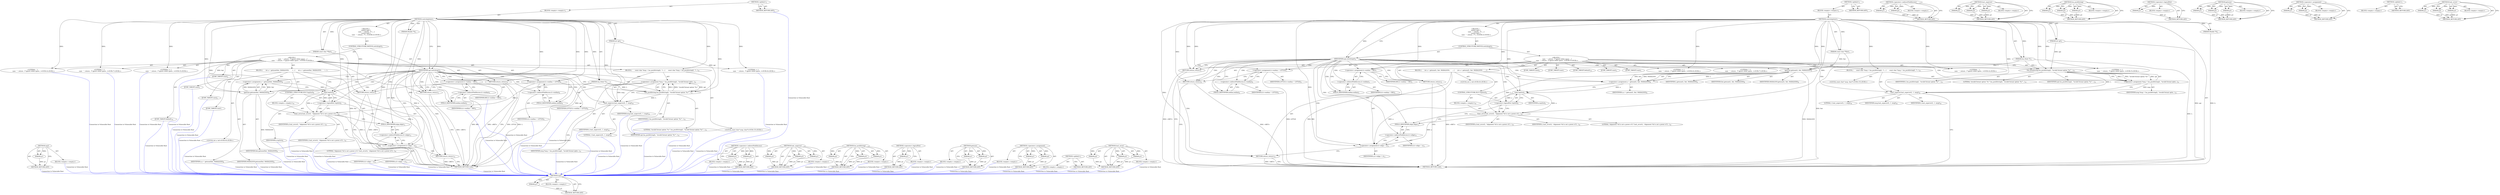 digraph "luaL_error" {
vulnerable_125 [label=<(METHOD,isp2)>];
vulnerable_126 [label=<(PARAM,p1)>];
vulnerable_127 [label=<(BLOCK,&lt;empty&gt;,&lt;empty&gt;)>];
vulnerable_128 [label=<(METHOD_RETURN,ANY)>];
vulnerable_6 [label=<(METHOD,&lt;global&gt;)<SUB>1</SUB>>];
vulnerable_7 [label=<(BLOCK,&lt;empty&gt;,&lt;empty&gt;)<SUB>1</SUB>>];
vulnerable_8 [label=<(METHOD,controloptions)<SUB>1</SUB>>];
vulnerable_9 [label=<(PARAM,lua_State *L)<SUB>1</SUB>>];
vulnerable_10 [label=<(PARAM,int opt)<SUB>1</SUB>>];
vulnerable_11 [label=<(PARAM,const char **fmt)<SUB>1</SUB>>];
vulnerable_12 [label=<(PARAM,Header *h)<SUB>2</SUB>>];
vulnerable_13 [label="<(BLOCK,{
  switch (opt) {
    case  ' ': return;  /* i...,{
  switch (opt) {
    case  ' ': return;  /* i...)<SUB>2</SUB>>"];
vulnerable_14 [label=<(CONTROL_STRUCTURE,SWITCH,switch(opt))<SUB>3</SUB>>];
vulnerable_15 [label=<(IDENTIFIER,opt,switch(opt))<SUB>3</SUB>>];
vulnerable_16 [label="<(BLOCK,{
    case  ' ': return;  /* ignore white space...,{
    case  ' ': return;  /* ignore white space...)<SUB>3</SUB>>"];
vulnerable_17 [label=<(JUMP_TARGET,case)<SUB>4</SUB>>];
vulnerable_18 [label="<(LITERAL,' ',{
    case  ' ': return;  /* ignore white space...)<SUB>4</SUB>>"];
vulnerable_19 [label=<(RETURN,return;,return;)<SUB>4</SUB>>];
vulnerable_20 [label=<(JUMP_TARGET,case)<SUB>5</SUB>>];
vulnerable_21 [label="<(LITERAL,'&gt;',{
    case  ' ': return;  /* ignore white space...)<SUB>5</SUB>>"];
vulnerable_22 [label=<(&lt;operator&gt;.assignment,h-&gt;endian = BIG)<SUB>5</SUB>>];
vulnerable_23 [label=<(&lt;operator&gt;.indirectFieldAccess,h-&gt;endian)<SUB>5</SUB>>];
vulnerable_24 [label=<(IDENTIFIER,h,h-&gt;endian = BIG)<SUB>5</SUB>>];
vulnerable_25 [label=<(FIELD_IDENTIFIER,endian,endian)<SUB>5</SUB>>];
vulnerable_26 [label=<(IDENTIFIER,BIG,h-&gt;endian = BIG)<SUB>5</SUB>>];
vulnerable_27 [label=<(RETURN,return;,return;)<SUB>5</SUB>>];
vulnerable_28 [label=<(JUMP_TARGET,case)<SUB>6</SUB>>];
vulnerable_29 [label="<(LITERAL,'&lt;',{
    case  ' ': return;  /* ignore white space...)<SUB>6</SUB>>"];
vulnerable_30 [label=<(&lt;operator&gt;.assignment,h-&gt;endian = LITTLE)<SUB>6</SUB>>];
vulnerable_31 [label=<(&lt;operator&gt;.indirectFieldAccess,h-&gt;endian)<SUB>6</SUB>>];
vulnerable_32 [label=<(IDENTIFIER,h,h-&gt;endian = LITTLE)<SUB>6</SUB>>];
vulnerable_33 [label=<(FIELD_IDENTIFIER,endian,endian)<SUB>6</SUB>>];
vulnerable_34 [label=<(IDENTIFIER,LITTLE,h-&gt;endian = LITTLE)<SUB>6</SUB>>];
vulnerable_35 [label=<(RETURN,return;,return;)<SUB>6</SUB>>];
vulnerable_36 [label=<(JUMP_TARGET,case)<SUB>7</SUB>>];
vulnerable_37 [label="<(LITERAL,'!',{
    case  ' ': return;  /* ignore white space...)<SUB>7</SUB>>"];
vulnerable_38 [label=<(BLOCK,{
      int a = getnum(L, fmt, MAXALIGN);
     ...,{
      int a = getnum(L, fmt, MAXALIGN);
     ...)<SUB>7</SUB>>];
vulnerable_39 [label="<(LOCAL,int a: int)<SUB>8</SUB>>"];
vulnerable_40 [label=<(&lt;operator&gt;.assignment,a = getnum(L, fmt, MAXALIGN))<SUB>8</SUB>>];
vulnerable_41 [label=<(IDENTIFIER,a,a = getnum(L, fmt, MAXALIGN))<SUB>8</SUB>>];
vulnerable_42 [label=<(getnum,getnum(L, fmt, MAXALIGN))<SUB>8</SUB>>];
vulnerable_43 [label=<(IDENTIFIER,L,getnum(L, fmt, MAXALIGN))<SUB>8</SUB>>];
vulnerable_44 [label=<(IDENTIFIER,fmt,getnum(L, fmt, MAXALIGN))<SUB>8</SUB>>];
vulnerable_45 [label=<(IDENTIFIER,MAXALIGN,getnum(L, fmt, MAXALIGN))<SUB>8</SUB>>];
vulnerable_46 [label=<(CONTROL_STRUCTURE,IF,if (!isp2(a)))<SUB>9</SUB>>];
vulnerable_47 [label=<(&lt;operator&gt;.logicalNot,!isp2(a))<SUB>9</SUB>>];
vulnerable_48 [label=<(isp2,isp2(a))<SUB>9</SUB>>];
vulnerable_49 [label=<(IDENTIFIER,a,isp2(a))<SUB>9</SUB>>];
vulnerable_50 [label=<(BLOCK,&lt;empty&gt;,&lt;empty&gt;)<SUB>10</SUB>>];
vulnerable_51 [label=<(luaL_error,luaL_error(L, &quot;alignment %d is not a power of 2...)<SUB>10</SUB>>];
vulnerable_52 [label=<(IDENTIFIER,L,luaL_error(L, &quot;alignment %d is not a power of 2...)<SUB>10</SUB>>];
vulnerable_53 [label=<(LITERAL,&quot;alignment %d is not a power of 2&quot;,luaL_error(L, &quot;alignment %d is not a power of 2...)<SUB>10</SUB>>];
vulnerable_54 [label=<(IDENTIFIER,a,luaL_error(L, &quot;alignment %d is not a power of 2...)<SUB>10</SUB>>];
vulnerable_55 [label=<(&lt;operator&gt;.assignment,h-&gt;align = a)<SUB>11</SUB>>];
vulnerable_56 [label=<(&lt;operator&gt;.indirectFieldAccess,h-&gt;align)<SUB>11</SUB>>];
vulnerable_57 [label=<(IDENTIFIER,h,h-&gt;align = a)<SUB>11</SUB>>];
vulnerable_58 [label=<(FIELD_IDENTIFIER,align,align)<SUB>11</SUB>>];
vulnerable_59 [label=<(IDENTIFIER,a,h-&gt;align = a)<SUB>11</SUB>>];
vulnerable_60 [label=<(RETURN,return;,return;)<SUB>12</SUB>>];
vulnerable_61 [label=<(JUMP_TARGET,default)<SUB>14</SUB>>];
vulnerable_62 [label=<(BLOCK,{
      const char *msg = lua_pushfstring(L, &quot;i...,{
      const char *msg = lua_pushfstring(L, &quot;i...)<SUB>14</SUB>>];
vulnerable_63 [label="<(LOCAL,const char* msg: char*)<SUB>15</SUB>>"];
vulnerable_64 [label=<(&lt;operator&gt;.assignment,*msg = lua_pushfstring(L, &quot;invalid format optio...)<SUB>15</SUB>>];
vulnerable_65 [label=<(IDENTIFIER,msg,*msg = lua_pushfstring(L, &quot;invalid format optio...)<SUB>15</SUB>>];
vulnerable_66 [label=<(lua_pushfstring,lua_pushfstring(L, &quot;invalid format option '%c'&quot;...)<SUB>15</SUB>>];
vulnerable_67 [label=<(IDENTIFIER,L,lua_pushfstring(L, &quot;invalid format option '%c'&quot;...)<SUB>15</SUB>>];
vulnerable_68 [label=<(LITERAL,&quot;invalid format option '%c'&quot;,lua_pushfstring(L, &quot;invalid format option '%c'&quot;...)<SUB>15</SUB>>];
vulnerable_69 [label=<(IDENTIFIER,opt,lua_pushfstring(L, &quot;invalid format option '%c'&quot;...)<SUB>15</SUB>>];
vulnerable_70 [label=<(luaL_argerror,luaL_argerror(L, 1, msg))<SUB>16</SUB>>];
vulnerable_71 [label=<(IDENTIFIER,L,luaL_argerror(L, 1, msg))<SUB>16</SUB>>];
vulnerable_72 [label=<(LITERAL,1,luaL_argerror(L, 1, msg))<SUB>16</SUB>>];
vulnerable_73 [label=<(IDENTIFIER,msg,luaL_argerror(L, 1, msg))<SUB>16</SUB>>];
vulnerable_74 [label=<(METHOD_RETURN,void)<SUB>1</SUB>>];
vulnerable_76 [label=<(METHOD_RETURN,ANY)<SUB>1</SUB>>];
vulnerable_110 [label=<(METHOD,&lt;operator&gt;.indirectFieldAccess)>];
vulnerable_111 [label=<(PARAM,p1)>];
vulnerable_112 [label=<(PARAM,p2)>];
vulnerable_113 [label=<(BLOCK,&lt;empty&gt;,&lt;empty&gt;)>];
vulnerable_114 [label=<(METHOD_RETURN,ANY)>];
vulnerable_141 [label=<(METHOD,luaL_argerror)>];
vulnerable_142 [label=<(PARAM,p1)>];
vulnerable_143 [label=<(PARAM,p2)>];
vulnerable_144 [label=<(PARAM,p3)>];
vulnerable_145 [label=<(BLOCK,&lt;empty&gt;,&lt;empty&gt;)>];
vulnerable_146 [label=<(METHOD_RETURN,ANY)>];
vulnerable_135 [label=<(METHOD,lua_pushfstring)>];
vulnerable_136 [label=<(PARAM,p1)>];
vulnerable_137 [label=<(PARAM,p2)>];
vulnerable_138 [label=<(PARAM,p3)>];
vulnerable_139 [label=<(BLOCK,&lt;empty&gt;,&lt;empty&gt;)>];
vulnerable_140 [label=<(METHOD_RETURN,ANY)>];
vulnerable_121 [label=<(METHOD,&lt;operator&gt;.logicalNot)>];
vulnerable_122 [label=<(PARAM,p1)>];
vulnerable_123 [label=<(BLOCK,&lt;empty&gt;,&lt;empty&gt;)>];
vulnerable_124 [label=<(METHOD_RETURN,ANY)>];
vulnerable_115 [label=<(METHOD,getnum)>];
vulnerable_116 [label=<(PARAM,p1)>];
vulnerable_117 [label=<(PARAM,p2)>];
vulnerable_118 [label=<(PARAM,p3)>];
vulnerable_119 [label=<(BLOCK,&lt;empty&gt;,&lt;empty&gt;)>];
vulnerable_120 [label=<(METHOD_RETURN,ANY)>];
vulnerable_105 [label=<(METHOD,&lt;operator&gt;.assignment)>];
vulnerable_106 [label=<(PARAM,p1)>];
vulnerable_107 [label=<(PARAM,p2)>];
vulnerable_108 [label=<(BLOCK,&lt;empty&gt;,&lt;empty&gt;)>];
vulnerable_109 [label=<(METHOD_RETURN,ANY)>];
vulnerable_99 [label=<(METHOD,&lt;global&gt;)<SUB>1</SUB>>];
vulnerable_100 [label=<(BLOCK,&lt;empty&gt;,&lt;empty&gt;)>];
vulnerable_101 [label=<(METHOD_RETURN,ANY)>];
vulnerable_129 [label=<(METHOD,luaL_error)>];
vulnerable_130 [label=<(PARAM,p1)>];
vulnerable_131 [label=<(PARAM,p2)>];
vulnerable_132 [label=<(PARAM,p3)>];
vulnerable_133 [label=<(BLOCK,&lt;empty&gt;,&lt;empty&gt;)>];
vulnerable_134 [label=<(METHOD_RETURN,ANY)>];
fixed_123 [label=<(METHOD,isp2)>];
fixed_124 [label=<(PARAM,p1)>];
fixed_125 [label=<(BLOCK,&lt;empty&gt;,&lt;empty&gt;)>];
fixed_126 [label=<(METHOD_RETURN,ANY)>];
fixed_6 [label=<(METHOD,&lt;global&gt;)<SUB>1</SUB>>];
fixed_7 [label=<(BLOCK,&lt;empty&gt;,&lt;empty&gt;)<SUB>1</SUB>>];
fixed_8 [label=<(METHOD,controloptions)<SUB>1</SUB>>];
fixed_9 [label=<(PARAM,lua_State *L)<SUB>1</SUB>>];
fixed_10 [label=<(PARAM,int opt)<SUB>1</SUB>>];
fixed_11 [label=<(PARAM,const char **fmt)<SUB>1</SUB>>];
fixed_12 [label=<(PARAM,Header *h)<SUB>2</SUB>>];
fixed_13 [label="<(BLOCK,{
  switch (opt) {
    case  ' ': return;  /* i...,{
  switch (opt) {
    case  ' ': return;  /* i...)<SUB>2</SUB>>"];
fixed_14 [label=<(CONTROL_STRUCTURE,SWITCH,switch(opt))<SUB>3</SUB>>];
fixed_15 [label=<(IDENTIFIER,opt,switch(opt))<SUB>3</SUB>>];
fixed_16 [label="<(BLOCK,{
    case  ' ': return;  /* ignore white space...,{
    case  ' ': return;  /* ignore white space...)<SUB>3</SUB>>"];
fixed_17 [label=<(JUMP_TARGET,case)<SUB>4</SUB>>];
fixed_18 [label="<(LITERAL,' ',{
    case  ' ': return;  /* ignore white space...)<SUB>4</SUB>>"];
fixed_19 [label=<(RETURN,return;,return;)<SUB>4</SUB>>];
fixed_20 [label=<(JUMP_TARGET,case)<SUB>5</SUB>>];
fixed_21 [label="<(LITERAL,'&gt;',{
    case  ' ': return;  /* ignore white space...)<SUB>5</SUB>>"];
fixed_22 [label=<(&lt;operator&gt;.assignment,h-&gt;endian = BIG)<SUB>5</SUB>>];
fixed_23 [label=<(&lt;operator&gt;.indirectFieldAccess,h-&gt;endian)<SUB>5</SUB>>];
fixed_24 [label=<(IDENTIFIER,h,h-&gt;endian = BIG)<SUB>5</SUB>>];
fixed_25 [label=<(FIELD_IDENTIFIER,endian,endian)<SUB>5</SUB>>];
fixed_26 [label=<(IDENTIFIER,BIG,h-&gt;endian = BIG)<SUB>5</SUB>>];
fixed_27 [label=<(RETURN,return;,return;)<SUB>5</SUB>>];
fixed_28 [label=<(JUMP_TARGET,case)<SUB>6</SUB>>];
fixed_29 [label="<(LITERAL,'&lt;',{
    case  ' ': return;  /* ignore white space...)<SUB>6</SUB>>"];
fixed_30 [label=<(&lt;operator&gt;.assignment,h-&gt;endian = LITTLE)<SUB>6</SUB>>];
fixed_31 [label=<(&lt;operator&gt;.indirectFieldAccess,h-&gt;endian)<SUB>6</SUB>>];
fixed_32 [label=<(IDENTIFIER,h,h-&gt;endian = LITTLE)<SUB>6</SUB>>];
fixed_33 [label=<(FIELD_IDENTIFIER,endian,endian)<SUB>6</SUB>>];
fixed_34 [label=<(IDENTIFIER,LITTLE,h-&gt;endian = LITTLE)<SUB>6</SUB>>];
fixed_35 [label=<(RETURN,return;,return;)<SUB>6</SUB>>];
fixed_36 [label=<(JUMP_TARGET,case)<SUB>7</SUB>>];
fixed_37 [label="<(LITERAL,'!',{
    case  ' ': return;  /* ignore white space...)<SUB>7</SUB>>"];
fixed_38 [label=<(BLOCK,{
      int a = getnum(fmt, MAXALIGN);
       i...,{
      int a = getnum(fmt, MAXALIGN);
       i...)<SUB>7</SUB>>];
fixed_39 [label="<(LOCAL,int a: int)<SUB>8</SUB>>"];
fixed_40 [label=<(&lt;operator&gt;.assignment,a = getnum(fmt, MAXALIGN))<SUB>8</SUB>>];
fixed_41 [label=<(IDENTIFIER,a,a = getnum(fmt, MAXALIGN))<SUB>8</SUB>>];
fixed_42 [label=<(getnum,getnum(fmt, MAXALIGN))<SUB>8</SUB>>];
fixed_43 [label=<(IDENTIFIER,fmt,getnum(fmt, MAXALIGN))<SUB>8</SUB>>];
fixed_44 [label=<(IDENTIFIER,MAXALIGN,getnum(fmt, MAXALIGN))<SUB>8</SUB>>];
fixed_45 [label=<(CONTROL_STRUCTURE,IF,if (!isp2(a)))<SUB>9</SUB>>];
fixed_46 [label=<(&lt;operator&gt;.logicalNot,!isp2(a))<SUB>9</SUB>>];
fixed_47 [label=<(isp2,isp2(a))<SUB>9</SUB>>];
fixed_48 [label=<(IDENTIFIER,a,isp2(a))<SUB>9</SUB>>];
fixed_49 [label=<(BLOCK,&lt;empty&gt;,&lt;empty&gt;)<SUB>10</SUB>>];
fixed_50 [label=<(luaL_error,luaL_error(L, &quot;alignment %d is not a power of 2...)<SUB>10</SUB>>];
fixed_51 [label=<(IDENTIFIER,L,luaL_error(L, &quot;alignment %d is not a power of 2...)<SUB>10</SUB>>];
fixed_52 [label=<(LITERAL,&quot;alignment %d is not a power of 2&quot;,luaL_error(L, &quot;alignment %d is not a power of 2...)<SUB>10</SUB>>];
fixed_53 [label=<(IDENTIFIER,a,luaL_error(L, &quot;alignment %d is not a power of 2...)<SUB>10</SUB>>];
fixed_54 [label=<(&lt;operator&gt;.assignment,h-&gt;align = a)<SUB>11</SUB>>];
fixed_55 [label=<(&lt;operator&gt;.indirectFieldAccess,h-&gt;align)<SUB>11</SUB>>];
fixed_56 [label=<(IDENTIFIER,h,h-&gt;align = a)<SUB>11</SUB>>];
fixed_57 [label=<(FIELD_IDENTIFIER,align,align)<SUB>11</SUB>>];
fixed_58 [label=<(IDENTIFIER,a,h-&gt;align = a)<SUB>11</SUB>>];
fixed_59 [label=<(RETURN,return;,return;)<SUB>12</SUB>>];
fixed_60 [label=<(JUMP_TARGET,default)<SUB>14</SUB>>];
fixed_61 [label=<(BLOCK,{
      const char *msg = lua_pushfstring(L, &quot;i...,{
      const char *msg = lua_pushfstring(L, &quot;i...)<SUB>14</SUB>>];
fixed_62 [label="<(LOCAL,const char* msg: char*)<SUB>15</SUB>>"];
fixed_63 [label=<(&lt;operator&gt;.assignment,*msg = lua_pushfstring(L, &quot;invalid format optio...)<SUB>15</SUB>>];
fixed_64 [label=<(IDENTIFIER,msg,*msg = lua_pushfstring(L, &quot;invalid format optio...)<SUB>15</SUB>>];
fixed_65 [label=<(lua_pushfstring,lua_pushfstring(L, &quot;invalid format option '%c'&quot;...)<SUB>15</SUB>>];
fixed_66 [label=<(IDENTIFIER,L,lua_pushfstring(L, &quot;invalid format option '%c'&quot;...)<SUB>15</SUB>>];
fixed_67 [label=<(LITERAL,&quot;invalid format option '%c'&quot;,lua_pushfstring(L, &quot;invalid format option '%c'&quot;...)<SUB>15</SUB>>];
fixed_68 [label=<(IDENTIFIER,opt,lua_pushfstring(L, &quot;invalid format option '%c'&quot;...)<SUB>15</SUB>>];
fixed_69 [label=<(luaL_argerror,luaL_argerror(L, 1, msg))<SUB>16</SUB>>];
fixed_70 [label=<(IDENTIFIER,L,luaL_argerror(L, 1, msg))<SUB>16</SUB>>];
fixed_71 [label=<(LITERAL,1,luaL_argerror(L, 1, msg))<SUB>16</SUB>>];
fixed_72 [label=<(IDENTIFIER,msg,luaL_argerror(L, 1, msg))<SUB>16</SUB>>];
fixed_73 [label=<(METHOD_RETURN,void)<SUB>1</SUB>>];
fixed_75 [label=<(METHOD_RETURN,ANY)<SUB>1</SUB>>];
fixed_109 [label=<(METHOD,&lt;operator&gt;.indirectFieldAccess)>];
fixed_110 [label=<(PARAM,p1)>];
fixed_111 [label=<(PARAM,p2)>];
fixed_112 [label=<(BLOCK,&lt;empty&gt;,&lt;empty&gt;)>];
fixed_113 [label=<(METHOD_RETURN,ANY)>];
fixed_139 [label=<(METHOD,luaL_argerror)>];
fixed_140 [label=<(PARAM,p1)>];
fixed_141 [label=<(PARAM,p2)>];
fixed_142 [label=<(PARAM,p3)>];
fixed_143 [label=<(BLOCK,&lt;empty&gt;,&lt;empty&gt;)>];
fixed_144 [label=<(METHOD_RETURN,ANY)>];
fixed_133 [label=<(METHOD,lua_pushfstring)>];
fixed_134 [label=<(PARAM,p1)>];
fixed_135 [label=<(PARAM,p2)>];
fixed_136 [label=<(PARAM,p3)>];
fixed_137 [label=<(BLOCK,&lt;empty&gt;,&lt;empty&gt;)>];
fixed_138 [label=<(METHOD_RETURN,ANY)>];
fixed_119 [label=<(METHOD,&lt;operator&gt;.logicalNot)>];
fixed_120 [label=<(PARAM,p1)>];
fixed_121 [label=<(BLOCK,&lt;empty&gt;,&lt;empty&gt;)>];
fixed_122 [label=<(METHOD_RETURN,ANY)>];
fixed_114 [label=<(METHOD,getnum)>];
fixed_115 [label=<(PARAM,p1)>];
fixed_116 [label=<(PARAM,p2)>];
fixed_117 [label=<(BLOCK,&lt;empty&gt;,&lt;empty&gt;)>];
fixed_118 [label=<(METHOD_RETURN,ANY)>];
fixed_104 [label=<(METHOD,&lt;operator&gt;.assignment)>];
fixed_105 [label=<(PARAM,p1)>];
fixed_106 [label=<(PARAM,p2)>];
fixed_107 [label=<(BLOCK,&lt;empty&gt;,&lt;empty&gt;)>];
fixed_108 [label=<(METHOD_RETURN,ANY)>];
fixed_98 [label=<(METHOD,&lt;global&gt;)<SUB>1</SUB>>];
fixed_99 [label=<(BLOCK,&lt;empty&gt;,&lt;empty&gt;)>];
fixed_100 [label=<(METHOD_RETURN,ANY)>];
fixed_127 [label=<(METHOD,luaL_error)>];
fixed_128 [label=<(PARAM,p1)>];
fixed_129 [label=<(PARAM,p2)>];
fixed_130 [label=<(PARAM,p3)>];
fixed_131 [label=<(BLOCK,&lt;empty&gt;,&lt;empty&gt;)>];
fixed_132 [label=<(METHOD_RETURN,ANY)>];
vulnerable_125 -> vulnerable_126  [key=0, label="AST: "];
vulnerable_125 -> vulnerable_126  [key=1, label="DDG: "];
vulnerable_125 -> vulnerable_127  [key=0, label="AST: "];
vulnerable_125 -> vulnerable_128  [key=0, label="AST: "];
vulnerable_125 -> vulnerable_128  [key=1, label="CFG: "];
vulnerable_126 -> vulnerable_128  [key=0, label="DDG: p1"];
vulnerable_6 -> vulnerable_7  [key=0, label="AST: "];
vulnerable_6 -> vulnerable_76  [key=0, label="AST: "];
vulnerable_6 -> vulnerable_76  [key=1, label="CFG: "];
vulnerable_7 -> vulnerable_8  [key=0, label="AST: "];
vulnerable_8 -> vulnerable_9  [key=0, label="AST: "];
vulnerable_8 -> vulnerable_9  [key=1, label="DDG: "];
vulnerable_8 -> vulnerable_10  [key=0, label="AST: "];
vulnerable_8 -> vulnerable_10  [key=1, label="DDG: "];
vulnerable_8 -> vulnerable_11  [key=0, label="AST: "];
vulnerable_8 -> vulnerable_11  [key=1, label="DDG: "];
vulnerable_8 -> vulnerable_12  [key=0, label="AST: "];
vulnerable_8 -> vulnerable_12  [key=1, label="DDG: "];
vulnerable_8 -> vulnerable_13  [key=0, label="AST: "];
vulnerable_8 -> vulnerable_74  [key=0, label="AST: "];
vulnerable_8 -> vulnerable_15  [key=0, label="CFG: "];
vulnerable_8 -> vulnerable_15  [key=1, label="DDG: "];
vulnerable_8 -> vulnerable_18  [key=0, label="DDG: "];
vulnerable_8 -> vulnerable_19  [key=0, label="DDG: "];
vulnerable_8 -> vulnerable_21  [key=0, label="DDG: "];
vulnerable_8 -> vulnerable_22  [key=0, label="DDG: "];
vulnerable_8 -> vulnerable_27  [key=0, label="DDG: "];
vulnerable_8 -> vulnerable_29  [key=0, label="DDG: "];
vulnerable_8 -> vulnerable_30  [key=0, label="DDG: "];
vulnerable_8 -> vulnerable_35  [key=0, label="DDG: "];
vulnerable_8 -> vulnerable_37  [key=0, label="DDG: "];
vulnerable_8 -> vulnerable_62  [key=0, label="DDG: "];
vulnerable_8 -> vulnerable_55  [key=0, label="DDG: "];
vulnerable_8 -> vulnerable_60  [key=0, label="DDG: "];
vulnerable_8 -> vulnerable_70  [key=0, label="DDG: "];
vulnerable_8 -> vulnerable_42  [key=0, label="DDG: "];
vulnerable_8 -> vulnerable_66  [key=0, label="DDG: "];
vulnerable_8 -> vulnerable_48  [key=0, label="DDG: "];
vulnerable_8 -> vulnerable_51  [key=0, label="DDG: "];
vulnerable_9 -> vulnerable_74  [key=0, label="DDG: L"];
vulnerable_9 -> vulnerable_42  [key=0, label="DDG: L"];
vulnerable_9 -> vulnerable_66  [key=0, label="DDG: L"];
vulnerable_10 -> vulnerable_74  [key=0, label="DDG: opt"];
vulnerable_10 -> vulnerable_66  [key=0, label="DDG: opt"];
vulnerable_11 -> vulnerable_74  [key=0, label="DDG: fmt"];
vulnerable_11 -> vulnerable_42  [key=0, label="DDG: fmt"];
vulnerable_12 -> vulnerable_74  [key=0, label="DDG: h"];
vulnerable_13 -> vulnerable_14  [key=0, label="AST: "];
vulnerable_14 -> vulnerable_15  [key=0, label="AST: "];
vulnerable_14 -> vulnerable_16  [key=0, label="AST: "];
vulnerable_15 -> vulnerable_19  [key=0, label="CFG: "];
vulnerable_15 -> vulnerable_19  [key=1, label="CDG: "];
vulnerable_15 -> vulnerable_25  [key=0, label="CFG: "];
vulnerable_15 -> vulnerable_25  [key=1, label="CDG: "];
vulnerable_15 -> vulnerable_33  [key=0, label="CFG: "];
vulnerable_15 -> vulnerable_33  [key=1, label="CDG: "];
vulnerable_15 -> vulnerable_42  [key=0, label="CFG: "];
vulnerable_15 -> vulnerable_42  [key=1, label="CDG: "];
vulnerable_15 -> vulnerable_66  [key=0, label="CFG: "];
vulnerable_15 -> vulnerable_66  [key=1, label="CDG: "];
vulnerable_15 -> vulnerable_47  [key=0, label="CDG: "];
vulnerable_15 -> vulnerable_30  [key=0, label="CDG: "];
vulnerable_15 -> vulnerable_48  [key=0, label="CDG: "];
vulnerable_15 -> vulnerable_60  [key=0, label="CDG: "];
vulnerable_15 -> vulnerable_64  [key=0, label="CDG: "];
vulnerable_15 -> vulnerable_56  [key=0, label="CDG: "];
vulnerable_15 -> vulnerable_22  [key=0, label="CDG: "];
vulnerable_15 -> vulnerable_27  [key=0, label="CDG: "];
vulnerable_15 -> vulnerable_40  [key=0, label="CDG: "];
vulnerable_15 -> vulnerable_35  [key=0, label="CDG: "];
vulnerable_15 -> vulnerable_58  [key=0, label="CDG: "];
vulnerable_15 -> vulnerable_23  [key=0, label="CDG: "];
vulnerable_15 -> vulnerable_70  [key=0, label="CDG: "];
vulnerable_15 -> vulnerable_55  [key=0, label="CDG: "];
vulnerable_15 -> vulnerable_31  [key=0, label="CDG: "];
vulnerable_16 -> vulnerable_17  [key=0, label="AST: "];
vulnerable_16 -> vulnerable_18  [key=0, label="AST: "];
vulnerable_16 -> vulnerable_19  [key=0, label="AST: "];
vulnerable_16 -> vulnerable_20  [key=0, label="AST: "];
vulnerable_16 -> vulnerable_21  [key=0, label="AST: "];
vulnerable_16 -> vulnerable_22  [key=0, label="AST: "];
vulnerable_16 -> vulnerable_27  [key=0, label="AST: "];
vulnerable_16 -> vulnerable_28  [key=0, label="AST: "];
vulnerable_16 -> vulnerable_29  [key=0, label="AST: "];
vulnerable_16 -> vulnerable_30  [key=0, label="AST: "];
vulnerable_16 -> vulnerable_35  [key=0, label="AST: "];
vulnerable_16 -> vulnerable_36  [key=0, label="AST: "];
vulnerable_16 -> vulnerable_37  [key=0, label="AST: "];
vulnerable_16 -> vulnerable_38  [key=0, label="AST: "];
vulnerable_16 -> vulnerable_61  [key=0, label="AST: "];
vulnerable_16 -> vulnerable_62  [key=0, label="AST: "];
vulnerable_19 -> vulnerable_74  [key=0, label="CFG: "];
vulnerable_19 -> vulnerable_74  [key=1, label="DDG: &lt;RET&gt;"];
vulnerable_22 -> vulnerable_23  [key=0, label="AST: "];
vulnerable_22 -> vulnerable_26  [key=0, label="AST: "];
vulnerable_22 -> vulnerable_27  [key=0, label="CFG: "];
vulnerable_22 -> vulnerable_74  [key=0, label="DDG: BIG"];
vulnerable_23 -> vulnerable_24  [key=0, label="AST: "];
vulnerable_23 -> vulnerable_25  [key=0, label="AST: "];
vulnerable_23 -> vulnerable_22  [key=0, label="CFG: "];
vulnerable_25 -> vulnerable_23  [key=0, label="CFG: "];
vulnerable_27 -> vulnerable_74  [key=0, label="CFG: "];
vulnerable_27 -> vulnerable_74  [key=1, label="DDG: &lt;RET&gt;"];
vulnerable_30 -> vulnerable_31  [key=0, label="AST: "];
vulnerable_30 -> vulnerable_34  [key=0, label="AST: "];
vulnerable_30 -> vulnerable_35  [key=0, label="CFG: "];
vulnerable_30 -> vulnerable_74  [key=0, label="DDG: LITTLE"];
vulnerable_31 -> vulnerable_32  [key=0, label="AST: "];
vulnerable_31 -> vulnerable_33  [key=0, label="AST: "];
vulnerable_31 -> vulnerable_30  [key=0, label="CFG: "];
vulnerable_33 -> vulnerable_31  [key=0, label="CFG: "];
vulnerable_35 -> vulnerable_74  [key=0, label="CFG: "];
vulnerable_35 -> vulnerable_74  [key=1, label="DDG: &lt;RET&gt;"];
vulnerable_38 -> vulnerable_39  [key=0, label="AST: "];
vulnerable_38 -> vulnerable_40  [key=0, label="AST: "];
vulnerable_38 -> vulnerable_46  [key=0, label="AST: "];
vulnerable_38 -> vulnerable_55  [key=0, label="AST: "];
vulnerable_38 -> vulnerable_60  [key=0, label="AST: "];
vulnerable_40 -> vulnerable_41  [key=0, label="AST: "];
vulnerable_40 -> vulnerable_42  [key=0, label="AST: "];
vulnerable_40 -> vulnerable_48  [key=0, label="CFG: "];
vulnerable_40 -> vulnerable_48  [key=1, label="DDG: a"];
vulnerable_42 -> vulnerable_43  [key=0, label="AST: "];
vulnerable_42 -> vulnerable_44  [key=0, label="AST: "];
vulnerable_42 -> vulnerable_45  [key=0, label="AST: "];
vulnerable_42 -> vulnerable_40  [key=0, label="CFG: "];
vulnerable_42 -> vulnerable_40  [key=1, label="DDG: L"];
vulnerable_42 -> vulnerable_40  [key=2, label="DDG: fmt"];
vulnerable_42 -> vulnerable_40  [key=3, label="DDG: MAXALIGN"];
vulnerable_42 -> vulnerable_74  [key=0, label="DDG: MAXALIGN"];
vulnerable_42 -> vulnerable_51  [key=0, label="DDG: L"];
vulnerable_46 -> vulnerable_47  [key=0, label="AST: "];
vulnerable_46 -> vulnerable_50  [key=0, label="AST: "];
vulnerable_47 -> vulnerable_48  [key=0, label="AST: "];
vulnerable_47 -> vulnerable_51  [key=0, label="CFG: "];
vulnerable_47 -> vulnerable_51  [key=1, label="CDG: "];
vulnerable_47 -> vulnerable_58  [key=0, label="CFG: "];
vulnerable_48 -> vulnerable_49  [key=0, label="AST: "];
vulnerable_48 -> vulnerable_47  [key=0, label="CFG: "];
vulnerable_48 -> vulnerable_47  [key=1, label="DDG: a"];
vulnerable_48 -> vulnerable_55  [key=0, label="DDG: a"];
vulnerable_48 -> vulnerable_51  [key=0, label="DDG: a"];
vulnerable_50 -> vulnerable_51  [key=0, label="AST: "];
vulnerable_51 -> vulnerable_52  [key=0, label="AST: "];
vulnerable_51 -> vulnerable_53  [key=0, label="AST: "];
vulnerable_51 -> vulnerable_54  [key=0, label="AST: "];
vulnerable_51 -> vulnerable_58  [key=0, label="CFG: "];
vulnerable_51 -> vulnerable_55  [key=0, label="DDG: a"];
vulnerable_55 -> vulnerable_56  [key=0, label="AST: "];
vulnerable_55 -> vulnerable_59  [key=0, label="AST: "];
vulnerable_55 -> vulnerable_60  [key=0, label="CFG: "];
vulnerable_56 -> vulnerable_57  [key=0, label="AST: "];
vulnerable_56 -> vulnerable_58  [key=0, label="AST: "];
vulnerable_56 -> vulnerable_55  [key=0, label="CFG: "];
vulnerable_58 -> vulnerable_56  [key=0, label="CFG: "];
vulnerable_60 -> vulnerable_74  [key=0, label="CFG: "];
vulnerable_60 -> vulnerable_74  [key=1, label="DDG: &lt;RET&gt;"];
vulnerable_62 -> vulnerable_63  [key=0, label="AST: "];
vulnerable_62 -> vulnerable_64  [key=0, label="AST: "];
vulnerable_62 -> vulnerable_70  [key=0, label="AST: "];
vulnerable_64 -> vulnerable_65  [key=0, label="AST: "];
vulnerable_64 -> vulnerable_66  [key=0, label="AST: "];
vulnerable_64 -> vulnerable_70  [key=0, label="CFG: "];
vulnerable_64 -> vulnerable_70  [key=1, label="DDG: msg"];
vulnerable_66 -> vulnerable_67  [key=0, label="AST: "];
vulnerable_66 -> vulnerable_68  [key=0, label="AST: "];
vulnerable_66 -> vulnerable_69  [key=0, label="AST: "];
vulnerable_66 -> vulnerable_64  [key=0, label="CFG: "];
vulnerable_66 -> vulnerable_64  [key=1, label="DDG: L"];
vulnerable_66 -> vulnerable_64  [key=2, label="DDG: &quot;invalid format option '%c'&quot;"];
vulnerable_66 -> vulnerable_64  [key=3, label="DDG: opt"];
vulnerable_66 -> vulnerable_70  [key=0, label="DDG: L"];
vulnerable_70 -> vulnerable_71  [key=0, label="AST: "];
vulnerable_70 -> vulnerable_72  [key=0, label="AST: "];
vulnerable_70 -> vulnerable_73  [key=0, label="AST: "];
vulnerable_70 -> vulnerable_74  [key=0, label="CFG: "];
vulnerable_110 -> vulnerable_111  [key=0, label="AST: "];
vulnerable_110 -> vulnerable_111  [key=1, label="DDG: "];
vulnerable_110 -> vulnerable_113  [key=0, label="AST: "];
vulnerable_110 -> vulnerable_112  [key=0, label="AST: "];
vulnerable_110 -> vulnerable_112  [key=1, label="DDG: "];
vulnerable_110 -> vulnerable_114  [key=0, label="AST: "];
vulnerable_110 -> vulnerable_114  [key=1, label="CFG: "];
vulnerable_111 -> vulnerable_114  [key=0, label="DDG: p1"];
vulnerable_112 -> vulnerable_114  [key=0, label="DDG: p2"];
vulnerable_141 -> vulnerable_142  [key=0, label="AST: "];
vulnerable_141 -> vulnerable_142  [key=1, label="DDG: "];
vulnerable_141 -> vulnerable_145  [key=0, label="AST: "];
vulnerable_141 -> vulnerable_143  [key=0, label="AST: "];
vulnerable_141 -> vulnerable_143  [key=1, label="DDG: "];
vulnerable_141 -> vulnerable_146  [key=0, label="AST: "];
vulnerable_141 -> vulnerable_146  [key=1, label="CFG: "];
vulnerable_141 -> vulnerable_144  [key=0, label="AST: "];
vulnerable_141 -> vulnerable_144  [key=1, label="DDG: "];
vulnerable_142 -> vulnerable_146  [key=0, label="DDG: p1"];
vulnerable_143 -> vulnerable_146  [key=0, label="DDG: p2"];
vulnerable_144 -> vulnerable_146  [key=0, label="DDG: p3"];
vulnerable_135 -> vulnerable_136  [key=0, label="AST: "];
vulnerable_135 -> vulnerable_136  [key=1, label="DDG: "];
vulnerable_135 -> vulnerable_139  [key=0, label="AST: "];
vulnerable_135 -> vulnerable_137  [key=0, label="AST: "];
vulnerable_135 -> vulnerable_137  [key=1, label="DDG: "];
vulnerable_135 -> vulnerable_140  [key=0, label="AST: "];
vulnerable_135 -> vulnerable_140  [key=1, label="CFG: "];
vulnerable_135 -> vulnerable_138  [key=0, label="AST: "];
vulnerable_135 -> vulnerable_138  [key=1, label="DDG: "];
vulnerable_136 -> vulnerable_140  [key=0, label="DDG: p1"];
vulnerable_137 -> vulnerable_140  [key=0, label="DDG: p2"];
vulnerable_138 -> vulnerable_140  [key=0, label="DDG: p3"];
vulnerable_121 -> vulnerable_122  [key=0, label="AST: "];
vulnerable_121 -> vulnerable_122  [key=1, label="DDG: "];
vulnerable_121 -> vulnerable_123  [key=0, label="AST: "];
vulnerable_121 -> vulnerable_124  [key=0, label="AST: "];
vulnerable_121 -> vulnerable_124  [key=1, label="CFG: "];
vulnerable_122 -> vulnerable_124  [key=0, label="DDG: p1"];
vulnerable_115 -> vulnerable_116  [key=0, label="AST: "];
vulnerable_115 -> vulnerable_116  [key=1, label="DDG: "];
vulnerable_115 -> vulnerable_119  [key=0, label="AST: "];
vulnerable_115 -> vulnerable_117  [key=0, label="AST: "];
vulnerable_115 -> vulnerable_117  [key=1, label="DDG: "];
vulnerable_115 -> vulnerable_120  [key=0, label="AST: "];
vulnerable_115 -> vulnerable_120  [key=1, label="CFG: "];
vulnerable_115 -> vulnerable_118  [key=0, label="AST: "];
vulnerable_115 -> vulnerable_118  [key=1, label="DDG: "];
vulnerable_116 -> vulnerable_120  [key=0, label="DDG: p1"];
vulnerable_117 -> vulnerable_120  [key=0, label="DDG: p2"];
vulnerable_118 -> vulnerable_120  [key=0, label="DDG: p3"];
vulnerable_105 -> vulnerable_106  [key=0, label="AST: "];
vulnerable_105 -> vulnerable_106  [key=1, label="DDG: "];
vulnerable_105 -> vulnerable_108  [key=0, label="AST: "];
vulnerable_105 -> vulnerable_107  [key=0, label="AST: "];
vulnerable_105 -> vulnerable_107  [key=1, label="DDG: "];
vulnerable_105 -> vulnerable_109  [key=0, label="AST: "];
vulnerable_105 -> vulnerable_109  [key=1, label="CFG: "];
vulnerable_106 -> vulnerable_109  [key=0, label="DDG: p1"];
vulnerable_107 -> vulnerable_109  [key=0, label="DDG: p2"];
vulnerable_99 -> vulnerable_100  [key=0, label="AST: "];
vulnerable_99 -> vulnerable_101  [key=0, label="AST: "];
vulnerable_99 -> vulnerable_101  [key=1, label="CFG: "];
vulnerable_129 -> vulnerable_130  [key=0, label="AST: "];
vulnerable_129 -> vulnerable_130  [key=1, label="DDG: "];
vulnerable_129 -> vulnerable_133  [key=0, label="AST: "];
vulnerable_129 -> vulnerable_131  [key=0, label="AST: "];
vulnerable_129 -> vulnerable_131  [key=1, label="DDG: "];
vulnerable_129 -> vulnerable_134  [key=0, label="AST: "];
vulnerable_129 -> vulnerable_134  [key=1, label="CFG: "];
vulnerable_129 -> vulnerable_132  [key=0, label="AST: "];
vulnerable_129 -> vulnerable_132  [key=1, label="DDG: "];
vulnerable_130 -> vulnerable_134  [key=0, label="DDG: p1"];
vulnerable_131 -> vulnerable_134  [key=0, label="DDG: p2"];
vulnerable_132 -> vulnerable_134  [key=0, label="DDG: p3"];
fixed_123 -> fixed_124  [key=0, label="AST: "];
fixed_123 -> fixed_124  [key=1, label="DDG: "];
fixed_123 -> fixed_125  [key=0, label="AST: "];
fixed_123 -> fixed_126  [key=0, label="AST: "];
fixed_123 -> fixed_126  [key=1, label="CFG: "];
fixed_124 -> fixed_126  [key=0, label="DDG: p1"];
fixed_125 -> vulnerable_125  [color=blue, key=0, label="Connection to Vulnerable Root", penwidth="2.0", style=dashed];
fixed_126 -> vulnerable_125  [color=blue, key=0, label="Connection to Vulnerable Root", penwidth="2.0", style=dashed];
fixed_6 -> fixed_7  [key=0, label="AST: "];
fixed_6 -> fixed_75  [key=0, label="AST: "];
fixed_6 -> fixed_75  [key=1, label="CFG: "];
fixed_7 -> fixed_8  [key=0, label="AST: "];
fixed_8 -> fixed_9  [key=0, label="AST: "];
fixed_8 -> fixed_9  [key=1, label="DDG: "];
fixed_8 -> fixed_10  [key=0, label="AST: "];
fixed_8 -> fixed_10  [key=1, label="DDG: "];
fixed_8 -> fixed_11  [key=0, label="AST: "];
fixed_8 -> fixed_11  [key=1, label="DDG: "];
fixed_8 -> fixed_12  [key=0, label="AST: "];
fixed_8 -> fixed_12  [key=1, label="DDG: "];
fixed_8 -> fixed_13  [key=0, label="AST: "];
fixed_8 -> fixed_73  [key=0, label="AST: "];
fixed_8 -> fixed_15  [key=0, label="CFG: "];
fixed_8 -> fixed_15  [key=1, label="DDG: "];
fixed_8 -> fixed_18  [key=0, label="DDG: "];
fixed_8 -> fixed_19  [key=0, label="DDG: "];
fixed_8 -> fixed_21  [key=0, label="DDG: "];
fixed_8 -> fixed_22  [key=0, label="DDG: "];
fixed_8 -> fixed_27  [key=0, label="DDG: "];
fixed_8 -> fixed_29  [key=0, label="DDG: "];
fixed_8 -> fixed_30  [key=0, label="DDG: "];
fixed_8 -> fixed_35  [key=0, label="DDG: "];
fixed_8 -> fixed_37  [key=0, label="DDG: "];
fixed_8 -> fixed_61  [key=0, label="DDG: "];
fixed_8 -> fixed_54  [key=0, label="DDG: "];
fixed_8 -> fixed_59  [key=0, label="DDG: "];
fixed_8 -> fixed_69  [key=0, label="DDG: "];
fixed_8 -> fixed_42  [key=0, label="DDG: "];
fixed_8 -> fixed_65  [key=0, label="DDG: "];
fixed_8 -> fixed_47  [key=0, label="DDG: "];
fixed_8 -> fixed_50  [key=0, label="DDG: "];
fixed_9 -> fixed_73  [key=0, label="DDG: L"];
fixed_9 -> fixed_65  [key=0, label="DDG: L"];
fixed_9 -> fixed_50  [key=0, label="DDG: L"];
fixed_10 -> fixed_73  [key=0, label="DDG: opt"];
fixed_10 -> fixed_65  [key=0, label="DDG: opt"];
fixed_11 -> fixed_73  [key=0, label="DDG: fmt"];
fixed_11 -> fixed_42  [key=0, label="DDG: fmt"];
fixed_12 -> fixed_73  [key=0, label="DDG: h"];
fixed_13 -> fixed_14  [key=0, label="AST: "];
fixed_14 -> fixed_15  [key=0, label="AST: "];
fixed_14 -> fixed_16  [key=0, label="AST: "];
fixed_15 -> fixed_19  [key=0, label="CFG: "];
fixed_15 -> fixed_19  [key=1, label="CDG: "];
fixed_15 -> fixed_25  [key=0, label="CFG: "];
fixed_15 -> fixed_25  [key=1, label="CDG: "];
fixed_15 -> fixed_33  [key=0, label="CFG: "];
fixed_15 -> fixed_33  [key=1, label="CDG: "];
fixed_15 -> fixed_42  [key=0, label="CFG: "];
fixed_15 -> fixed_42  [key=1, label="CDG: "];
fixed_15 -> fixed_65  [key=0, label="CFG: "];
fixed_15 -> fixed_65  [key=1, label="CDG: "];
fixed_15 -> fixed_47  [key=0, label="CDG: "];
fixed_15 -> fixed_30  [key=0, label="CDG: "];
fixed_15 -> fixed_57  [key=0, label="CDG: "];
fixed_15 -> fixed_46  [key=0, label="CDG: "];
fixed_15 -> fixed_69  [key=0, label="CDG: "];
fixed_15 -> fixed_22  [key=0, label="CDG: "];
fixed_15 -> fixed_27  [key=0, label="CDG: "];
fixed_15 -> fixed_40  [key=0, label="CDG: "];
fixed_15 -> fixed_59  [key=0, label="CDG: "];
fixed_15 -> fixed_35  [key=0, label="CDG: "];
fixed_15 -> fixed_54  [key=0, label="CDG: "];
fixed_15 -> fixed_23  [key=0, label="CDG: "];
fixed_15 -> fixed_63  [key=0, label="CDG: "];
fixed_15 -> fixed_55  [key=0, label="CDG: "];
fixed_15 -> fixed_31  [key=0, label="CDG: "];
fixed_16 -> fixed_17  [key=0, label="AST: "];
fixed_16 -> fixed_18  [key=0, label="AST: "];
fixed_16 -> fixed_19  [key=0, label="AST: "];
fixed_16 -> fixed_20  [key=0, label="AST: "];
fixed_16 -> fixed_21  [key=0, label="AST: "];
fixed_16 -> fixed_22  [key=0, label="AST: "];
fixed_16 -> fixed_27  [key=0, label="AST: "];
fixed_16 -> fixed_28  [key=0, label="AST: "];
fixed_16 -> fixed_29  [key=0, label="AST: "];
fixed_16 -> fixed_30  [key=0, label="AST: "];
fixed_16 -> fixed_35  [key=0, label="AST: "];
fixed_16 -> fixed_36  [key=0, label="AST: "];
fixed_16 -> fixed_37  [key=0, label="AST: "];
fixed_16 -> fixed_38  [key=0, label="AST: "];
fixed_16 -> fixed_60  [key=0, label="AST: "];
fixed_16 -> fixed_61  [key=0, label="AST: "];
fixed_17 -> vulnerable_125  [color=blue, key=0, label="Connection to Vulnerable Root", penwidth="2.0", style=dashed];
fixed_18 -> vulnerable_125  [color=blue, key=0, label="Connection to Vulnerable Root", penwidth="2.0", style=dashed];
fixed_19 -> fixed_73  [key=0, label="CFG: "];
fixed_19 -> fixed_73  [key=1, label="DDG: &lt;RET&gt;"];
fixed_20 -> vulnerable_125  [color=blue, key=0, label="Connection to Vulnerable Root", penwidth="2.0", style=dashed];
fixed_21 -> vulnerable_125  [color=blue, key=0, label="Connection to Vulnerable Root", penwidth="2.0", style=dashed];
fixed_22 -> fixed_23  [key=0, label="AST: "];
fixed_22 -> fixed_26  [key=0, label="AST: "];
fixed_22 -> fixed_27  [key=0, label="CFG: "];
fixed_22 -> fixed_73  [key=0, label="DDG: BIG"];
fixed_23 -> fixed_24  [key=0, label="AST: "];
fixed_23 -> fixed_25  [key=0, label="AST: "];
fixed_23 -> fixed_22  [key=0, label="CFG: "];
fixed_24 -> vulnerable_125  [color=blue, key=0, label="Connection to Vulnerable Root", penwidth="2.0", style=dashed];
fixed_25 -> fixed_23  [key=0, label="CFG: "];
fixed_26 -> vulnerable_125  [color=blue, key=0, label="Connection to Vulnerable Root", penwidth="2.0", style=dashed];
fixed_27 -> fixed_73  [key=0, label="CFG: "];
fixed_27 -> fixed_73  [key=1, label="DDG: &lt;RET&gt;"];
fixed_28 -> vulnerable_125  [color=blue, key=0, label="Connection to Vulnerable Root", penwidth="2.0", style=dashed];
fixed_29 -> vulnerable_125  [color=blue, key=0, label="Connection to Vulnerable Root", penwidth="2.0", style=dashed];
fixed_30 -> fixed_31  [key=0, label="AST: "];
fixed_30 -> fixed_34  [key=0, label="AST: "];
fixed_30 -> fixed_35  [key=0, label="CFG: "];
fixed_30 -> fixed_73  [key=0, label="DDG: LITTLE"];
fixed_31 -> fixed_32  [key=0, label="AST: "];
fixed_31 -> fixed_33  [key=0, label="AST: "];
fixed_31 -> fixed_30  [key=0, label="CFG: "];
fixed_32 -> vulnerable_125  [color=blue, key=0, label="Connection to Vulnerable Root", penwidth="2.0", style=dashed];
fixed_33 -> fixed_31  [key=0, label="CFG: "];
fixed_34 -> vulnerable_125  [color=blue, key=0, label="Connection to Vulnerable Root", penwidth="2.0", style=dashed];
fixed_35 -> fixed_73  [key=0, label="CFG: "];
fixed_35 -> fixed_73  [key=1, label="DDG: &lt;RET&gt;"];
fixed_36 -> vulnerable_125  [color=blue, key=0, label="Connection to Vulnerable Root", penwidth="2.0", style=dashed];
fixed_37 -> vulnerable_125  [color=blue, key=0, label="Connection to Vulnerable Root", penwidth="2.0", style=dashed];
fixed_38 -> fixed_39  [key=0, label="AST: "];
fixed_38 -> fixed_40  [key=0, label="AST: "];
fixed_38 -> fixed_45  [key=0, label="AST: "];
fixed_38 -> fixed_54  [key=0, label="AST: "];
fixed_38 -> fixed_59  [key=0, label="AST: "];
fixed_39 -> vulnerable_125  [color=blue, key=0, label="Connection to Vulnerable Root", penwidth="2.0", style=dashed];
fixed_40 -> fixed_41  [key=0, label="AST: "];
fixed_40 -> fixed_42  [key=0, label="AST: "];
fixed_40 -> fixed_47  [key=0, label="CFG: "];
fixed_40 -> fixed_47  [key=1, label="DDG: a"];
fixed_41 -> vulnerable_125  [color=blue, key=0, label="Connection to Vulnerable Root", penwidth="2.0", style=dashed];
fixed_42 -> fixed_43  [key=0, label="AST: "];
fixed_42 -> fixed_44  [key=0, label="AST: "];
fixed_42 -> fixed_40  [key=0, label="CFG: "];
fixed_42 -> fixed_40  [key=1, label="DDG: fmt"];
fixed_42 -> fixed_40  [key=2, label="DDG: MAXALIGN"];
fixed_42 -> fixed_73  [key=0, label="DDG: MAXALIGN"];
fixed_43 -> vulnerable_125  [color=blue, key=0, label="Connection to Vulnerable Root", penwidth="2.0", style=dashed];
fixed_44 -> vulnerable_125  [color=blue, key=0, label="Connection to Vulnerable Root", penwidth="2.0", style=dashed];
fixed_45 -> fixed_46  [key=0, label="AST: "];
fixed_45 -> fixed_49  [key=0, label="AST: "];
fixed_46 -> fixed_47  [key=0, label="AST: "];
fixed_46 -> fixed_50  [key=0, label="CFG: "];
fixed_46 -> fixed_50  [key=1, label="CDG: "];
fixed_46 -> fixed_57  [key=0, label="CFG: "];
fixed_47 -> fixed_48  [key=0, label="AST: "];
fixed_47 -> fixed_46  [key=0, label="CFG: "];
fixed_47 -> fixed_46  [key=1, label="DDG: a"];
fixed_47 -> fixed_54  [key=0, label="DDG: a"];
fixed_47 -> fixed_50  [key=0, label="DDG: a"];
fixed_48 -> vulnerable_125  [color=blue, key=0, label="Connection to Vulnerable Root", penwidth="2.0", style=dashed];
fixed_49 -> fixed_50  [key=0, label="AST: "];
fixed_50 -> fixed_51  [key=0, label="AST: "];
fixed_50 -> fixed_52  [key=0, label="AST: "];
fixed_50 -> fixed_53  [key=0, label="AST: "];
fixed_50 -> fixed_57  [key=0, label="CFG: "];
fixed_50 -> fixed_54  [key=0, label="DDG: a"];
fixed_51 -> vulnerable_125  [color=blue, key=0, label="Connection to Vulnerable Root", penwidth="2.0", style=dashed];
fixed_52 -> vulnerable_125  [color=blue, key=0, label="Connection to Vulnerable Root", penwidth="2.0", style=dashed];
fixed_53 -> vulnerable_125  [color=blue, key=0, label="Connection to Vulnerable Root", penwidth="2.0", style=dashed];
fixed_54 -> fixed_55  [key=0, label="AST: "];
fixed_54 -> fixed_58  [key=0, label="AST: "];
fixed_54 -> fixed_59  [key=0, label="CFG: "];
fixed_55 -> fixed_56  [key=0, label="AST: "];
fixed_55 -> fixed_57  [key=0, label="AST: "];
fixed_55 -> fixed_54  [key=0, label="CFG: "];
fixed_56 -> vulnerable_125  [color=blue, key=0, label="Connection to Vulnerable Root", penwidth="2.0", style=dashed];
fixed_57 -> fixed_55  [key=0, label="CFG: "];
fixed_58 -> vulnerable_125  [color=blue, key=0, label="Connection to Vulnerable Root", penwidth="2.0", style=dashed];
fixed_59 -> fixed_73  [key=0, label="CFG: "];
fixed_59 -> fixed_73  [key=1, label="DDG: &lt;RET&gt;"];
fixed_60 -> vulnerable_125  [color=blue, key=0, label="Connection to Vulnerable Root", penwidth="2.0", style=dashed];
fixed_61 -> fixed_62  [key=0, label="AST: "];
fixed_61 -> fixed_63  [key=0, label="AST: "];
fixed_61 -> fixed_69  [key=0, label="AST: "];
fixed_62 -> vulnerable_125  [color=blue, key=0, label="Connection to Vulnerable Root", penwidth="2.0", style=dashed];
fixed_63 -> fixed_64  [key=0, label="AST: "];
fixed_63 -> fixed_65  [key=0, label="AST: "];
fixed_63 -> fixed_69  [key=0, label="CFG: "];
fixed_63 -> fixed_69  [key=1, label="DDG: msg"];
fixed_64 -> vulnerable_125  [color=blue, key=0, label="Connection to Vulnerable Root", penwidth="2.0", style=dashed];
fixed_65 -> fixed_66  [key=0, label="AST: "];
fixed_65 -> fixed_67  [key=0, label="AST: "];
fixed_65 -> fixed_68  [key=0, label="AST: "];
fixed_65 -> fixed_63  [key=0, label="CFG: "];
fixed_65 -> fixed_63  [key=1, label="DDG: L"];
fixed_65 -> fixed_63  [key=2, label="DDG: &quot;invalid format option '%c'&quot;"];
fixed_65 -> fixed_63  [key=3, label="DDG: opt"];
fixed_65 -> fixed_69  [key=0, label="DDG: L"];
fixed_66 -> vulnerable_125  [color=blue, key=0, label="Connection to Vulnerable Root", penwidth="2.0", style=dashed];
fixed_67 -> vulnerable_125  [color=blue, key=0, label="Connection to Vulnerable Root", penwidth="2.0", style=dashed];
fixed_68 -> vulnerable_125  [color=blue, key=0, label="Connection to Vulnerable Root", penwidth="2.0", style=dashed];
fixed_69 -> fixed_70  [key=0, label="AST: "];
fixed_69 -> fixed_71  [key=0, label="AST: "];
fixed_69 -> fixed_72  [key=0, label="AST: "];
fixed_69 -> fixed_73  [key=0, label="CFG: "];
fixed_70 -> vulnerable_125  [color=blue, key=0, label="Connection to Vulnerable Root", penwidth="2.0", style=dashed];
fixed_71 -> vulnerable_125  [color=blue, key=0, label="Connection to Vulnerable Root", penwidth="2.0", style=dashed];
fixed_72 -> vulnerable_125  [color=blue, key=0, label="Connection to Vulnerable Root", penwidth="2.0", style=dashed];
fixed_73 -> vulnerable_125  [color=blue, key=0, label="Connection to Vulnerable Root", penwidth="2.0", style=dashed];
fixed_75 -> vulnerable_125  [color=blue, key=0, label="Connection to Vulnerable Root", penwidth="2.0", style=dashed];
fixed_109 -> fixed_110  [key=0, label="AST: "];
fixed_109 -> fixed_110  [key=1, label="DDG: "];
fixed_109 -> fixed_112  [key=0, label="AST: "];
fixed_109 -> fixed_111  [key=0, label="AST: "];
fixed_109 -> fixed_111  [key=1, label="DDG: "];
fixed_109 -> fixed_113  [key=0, label="AST: "];
fixed_109 -> fixed_113  [key=1, label="CFG: "];
fixed_110 -> fixed_113  [key=0, label="DDG: p1"];
fixed_111 -> fixed_113  [key=0, label="DDG: p2"];
fixed_112 -> vulnerable_125  [color=blue, key=0, label="Connection to Vulnerable Root", penwidth="2.0", style=dashed];
fixed_113 -> vulnerable_125  [color=blue, key=0, label="Connection to Vulnerable Root", penwidth="2.0", style=dashed];
fixed_139 -> fixed_140  [key=0, label="AST: "];
fixed_139 -> fixed_140  [key=1, label="DDG: "];
fixed_139 -> fixed_143  [key=0, label="AST: "];
fixed_139 -> fixed_141  [key=0, label="AST: "];
fixed_139 -> fixed_141  [key=1, label="DDG: "];
fixed_139 -> fixed_144  [key=0, label="AST: "];
fixed_139 -> fixed_144  [key=1, label="CFG: "];
fixed_139 -> fixed_142  [key=0, label="AST: "];
fixed_139 -> fixed_142  [key=1, label="DDG: "];
fixed_140 -> fixed_144  [key=0, label="DDG: p1"];
fixed_141 -> fixed_144  [key=0, label="DDG: p2"];
fixed_142 -> fixed_144  [key=0, label="DDG: p3"];
fixed_143 -> vulnerable_125  [color=blue, key=0, label="Connection to Vulnerable Root", penwidth="2.0", style=dashed];
fixed_144 -> vulnerable_125  [color=blue, key=0, label="Connection to Vulnerable Root", penwidth="2.0", style=dashed];
fixed_133 -> fixed_134  [key=0, label="AST: "];
fixed_133 -> fixed_134  [key=1, label="DDG: "];
fixed_133 -> fixed_137  [key=0, label="AST: "];
fixed_133 -> fixed_135  [key=0, label="AST: "];
fixed_133 -> fixed_135  [key=1, label="DDG: "];
fixed_133 -> fixed_138  [key=0, label="AST: "];
fixed_133 -> fixed_138  [key=1, label="CFG: "];
fixed_133 -> fixed_136  [key=0, label="AST: "];
fixed_133 -> fixed_136  [key=1, label="DDG: "];
fixed_134 -> fixed_138  [key=0, label="DDG: p1"];
fixed_135 -> fixed_138  [key=0, label="DDG: p2"];
fixed_136 -> fixed_138  [key=0, label="DDG: p3"];
fixed_137 -> vulnerable_125  [color=blue, key=0, label="Connection to Vulnerable Root", penwidth="2.0", style=dashed];
fixed_138 -> vulnerable_125  [color=blue, key=0, label="Connection to Vulnerable Root", penwidth="2.0", style=dashed];
fixed_119 -> fixed_120  [key=0, label="AST: "];
fixed_119 -> fixed_120  [key=1, label="DDG: "];
fixed_119 -> fixed_121  [key=0, label="AST: "];
fixed_119 -> fixed_122  [key=0, label="AST: "];
fixed_119 -> fixed_122  [key=1, label="CFG: "];
fixed_120 -> fixed_122  [key=0, label="DDG: p1"];
fixed_121 -> vulnerable_125  [color=blue, key=0, label="Connection to Vulnerable Root", penwidth="2.0", style=dashed];
fixed_122 -> vulnerable_125  [color=blue, key=0, label="Connection to Vulnerable Root", penwidth="2.0", style=dashed];
fixed_114 -> fixed_115  [key=0, label="AST: "];
fixed_114 -> fixed_115  [key=1, label="DDG: "];
fixed_114 -> fixed_117  [key=0, label="AST: "];
fixed_114 -> fixed_116  [key=0, label="AST: "];
fixed_114 -> fixed_116  [key=1, label="DDG: "];
fixed_114 -> fixed_118  [key=0, label="AST: "];
fixed_114 -> fixed_118  [key=1, label="CFG: "];
fixed_115 -> fixed_118  [key=0, label="DDG: p1"];
fixed_116 -> fixed_118  [key=0, label="DDG: p2"];
fixed_117 -> vulnerable_125  [color=blue, key=0, label="Connection to Vulnerable Root", penwidth="2.0", style=dashed];
fixed_118 -> vulnerable_125  [color=blue, key=0, label="Connection to Vulnerable Root", penwidth="2.0", style=dashed];
fixed_104 -> fixed_105  [key=0, label="AST: "];
fixed_104 -> fixed_105  [key=1, label="DDG: "];
fixed_104 -> fixed_107  [key=0, label="AST: "];
fixed_104 -> fixed_106  [key=0, label="AST: "];
fixed_104 -> fixed_106  [key=1, label="DDG: "];
fixed_104 -> fixed_108  [key=0, label="AST: "];
fixed_104 -> fixed_108  [key=1, label="CFG: "];
fixed_105 -> fixed_108  [key=0, label="DDG: p1"];
fixed_106 -> fixed_108  [key=0, label="DDG: p2"];
fixed_107 -> vulnerable_125  [color=blue, key=0, label="Connection to Vulnerable Root", penwidth="2.0", style=dashed];
fixed_108 -> vulnerable_125  [color=blue, key=0, label="Connection to Vulnerable Root", penwidth="2.0", style=dashed];
fixed_98 -> fixed_99  [key=0, label="AST: "];
fixed_98 -> fixed_100  [key=0, label="AST: "];
fixed_98 -> fixed_100  [key=1, label="CFG: "];
fixed_99 -> vulnerable_125  [color=blue, key=0, label="Connection to Vulnerable Root", penwidth="2.0", style=dashed];
fixed_100 -> vulnerable_125  [color=blue, key=0, label="Connection to Vulnerable Root", penwidth="2.0", style=dashed];
fixed_127 -> fixed_128  [key=0, label="AST: "];
fixed_127 -> fixed_128  [key=1, label="DDG: "];
fixed_127 -> fixed_131  [key=0, label="AST: "];
fixed_127 -> fixed_129  [key=0, label="AST: "];
fixed_127 -> fixed_129  [key=1, label="DDG: "];
fixed_127 -> fixed_132  [key=0, label="AST: "];
fixed_127 -> fixed_132  [key=1, label="CFG: "];
fixed_127 -> fixed_130  [key=0, label="AST: "];
fixed_127 -> fixed_130  [key=1, label="DDG: "];
fixed_128 -> fixed_132  [key=0, label="DDG: p1"];
fixed_129 -> fixed_132  [key=0, label="DDG: p2"];
fixed_130 -> fixed_132  [key=0, label="DDG: p3"];
fixed_131 -> vulnerable_125  [color=blue, key=0, label="Connection to Vulnerable Root", penwidth="2.0", style=dashed];
fixed_132 -> vulnerable_125  [color=blue, key=0, label="Connection to Vulnerable Root", penwidth="2.0", style=dashed];
}
